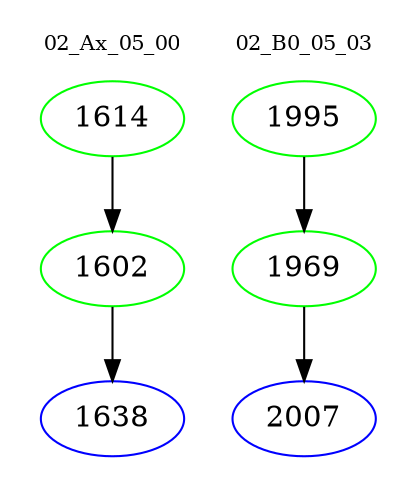 digraph{
subgraph cluster_0 {
color = white
label = "02_Ax_05_00";
fontsize=10;
T0_1614 [label="1614", color="green"]
T0_1614 -> T0_1602 [color="black"]
T0_1602 [label="1602", color="green"]
T0_1602 -> T0_1638 [color="black"]
T0_1638 [label="1638", color="blue"]
}
subgraph cluster_1 {
color = white
label = "02_B0_05_03";
fontsize=10;
T1_1995 [label="1995", color="green"]
T1_1995 -> T1_1969 [color="black"]
T1_1969 [label="1969", color="green"]
T1_1969 -> T1_2007 [color="black"]
T1_2007 [label="2007", color="blue"]
}
}
